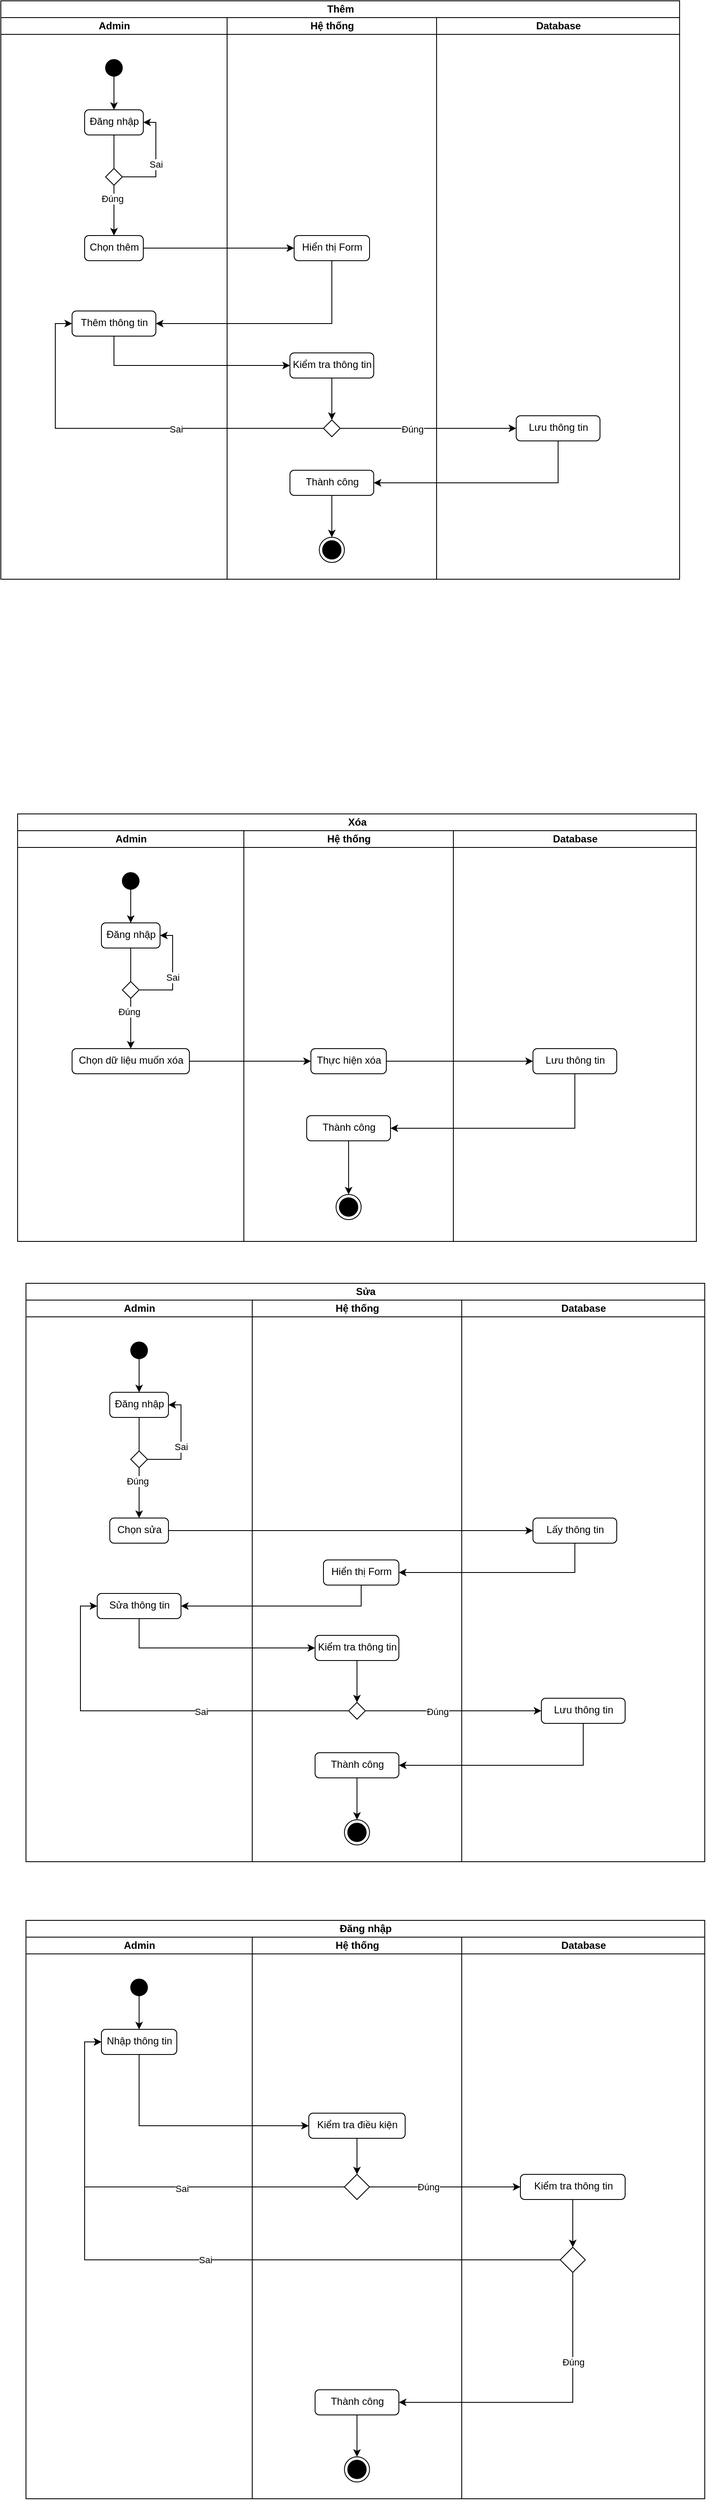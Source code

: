 <mxfile version="20.8.20" type="github">
  <diagram id="prtHgNgQTEPvFCAcTncT" name="Page-1">
    <mxGraphModel dx="878" dy="452" grid="1" gridSize="10" guides="1" tooltips="1" connect="1" arrows="1" fold="1" page="1" pageScale="1" pageWidth="827" pageHeight="1169" math="0" shadow="0">
      <root>
        <mxCell id="0" />
        <mxCell id="1" parent="0" />
        <mxCell id="ZkXMXkaEzzTaZKtMmjhz-1" value="Thêm" style="swimlane;childLayout=stackLayout;resizeParent=1;resizeParentMax=0;startSize=20;html=1;" parent="1" vertex="1">
          <mxGeometry x="140" y="330" width="810" height="690" as="geometry" />
        </mxCell>
        <mxCell id="ZkXMXkaEzzTaZKtMmjhz-2" value="Admin" style="swimlane;startSize=20;html=1;" parent="ZkXMXkaEzzTaZKtMmjhz-1" vertex="1">
          <mxGeometry y="20" width="270" height="670" as="geometry" />
        </mxCell>
        <mxCell id="ZkXMXkaEzzTaZKtMmjhz-11" style="edgeStyle=orthogonalEdgeStyle;rounded=0;orthogonalLoop=1;jettySize=auto;html=1;exitX=0.5;exitY=1;exitDx=0;exitDy=0;entryX=0.5;entryY=0;entryDx=0;entryDy=0;" parent="ZkXMXkaEzzTaZKtMmjhz-2" source="ZkXMXkaEzzTaZKtMmjhz-5" target="ZkXMXkaEzzTaZKtMmjhz-7" edge="1">
          <mxGeometry relative="1" as="geometry" />
        </mxCell>
        <mxCell id="ZkXMXkaEzzTaZKtMmjhz-5" value="" style="ellipse;fillColor=strokeColor;" parent="ZkXMXkaEzzTaZKtMmjhz-2" vertex="1">
          <mxGeometry x="125.0" y="50" width="20" height="20" as="geometry" />
        </mxCell>
        <mxCell id="ZkXMXkaEzzTaZKtMmjhz-10" value="" style="edgeStyle=orthogonalEdgeStyle;rounded=0;orthogonalLoop=1;jettySize=auto;html=1;" parent="ZkXMXkaEzzTaZKtMmjhz-2" source="ZkXMXkaEzzTaZKtMmjhz-7" target="ZkXMXkaEzzTaZKtMmjhz-9" edge="1">
          <mxGeometry relative="1" as="geometry" />
        </mxCell>
        <mxCell id="ZkXMXkaEzzTaZKtMmjhz-13" value="Đúng" style="edgeLabel;html=1;align=center;verticalAlign=middle;resizable=0;points=[];" parent="ZkXMXkaEzzTaZKtMmjhz-10" vertex="1" connectable="0">
          <mxGeometry x="0.267" y="-2" relative="1" as="geometry">
            <mxPoint as="offset" />
          </mxGeometry>
        </mxCell>
        <mxCell id="ZkXMXkaEzzTaZKtMmjhz-7" value="Đăng nhập" style="html=1;align=center;verticalAlign=top;rounded=1;absoluteArcSize=1;arcSize=10;dashed=0;" parent="ZkXMXkaEzzTaZKtMmjhz-2" vertex="1">
          <mxGeometry x="100.0" y="110" width="70" height="30" as="geometry" />
        </mxCell>
        <mxCell id="ZkXMXkaEzzTaZKtMmjhz-12" style="edgeStyle=orthogonalEdgeStyle;rounded=0;orthogonalLoop=1;jettySize=auto;html=1;exitX=1;exitY=0.5;exitDx=0;exitDy=0;entryX=1;entryY=0.5;entryDx=0;entryDy=0;" parent="ZkXMXkaEzzTaZKtMmjhz-2" source="ZkXMXkaEzzTaZKtMmjhz-8" target="ZkXMXkaEzzTaZKtMmjhz-7" edge="1">
          <mxGeometry relative="1" as="geometry">
            <mxPoint x="185.0" y="120" as="targetPoint" />
            <Array as="points">
              <mxPoint x="185" y="190" />
              <mxPoint x="185" y="125" />
            </Array>
          </mxGeometry>
        </mxCell>
        <mxCell id="ZkXMXkaEzzTaZKtMmjhz-14" value="Sai" style="edgeLabel;html=1;align=center;verticalAlign=middle;resizable=0;points=[];" parent="ZkXMXkaEzzTaZKtMmjhz-12" vertex="1" connectable="0">
          <mxGeometry x="-0.083" relative="1" as="geometry">
            <mxPoint as="offset" />
          </mxGeometry>
        </mxCell>
        <mxCell id="ZkXMXkaEzzTaZKtMmjhz-8" value="" style="rhombus;" parent="ZkXMXkaEzzTaZKtMmjhz-2" vertex="1">
          <mxGeometry x="125.0" y="180" width="20" height="20" as="geometry" />
        </mxCell>
        <mxCell id="ZkXMXkaEzzTaZKtMmjhz-9" value="Chọn thêm" style="html=1;align=center;verticalAlign=top;rounded=1;absoluteArcSize=1;arcSize=10;dashed=0;" parent="ZkXMXkaEzzTaZKtMmjhz-2" vertex="1">
          <mxGeometry x="100.0" y="260" width="70" height="30" as="geometry" />
        </mxCell>
        <mxCell id="ZkXMXkaEzzTaZKtMmjhz-17" value="Thêm thông tin" style="html=1;align=center;verticalAlign=top;rounded=1;absoluteArcSize=1;arcSize=10;dashed=0;" parent="ZkXMXkaEzzTaZKtMmjhz-2" vertex="1">
          <mxGeometry x="85" y="350" width="100" height="30" as="geometry" />
        </mxCell>
        <mxCell id="ZkXMXkaEzzTaZKtMmjhz-3" value="Hệ thống" style="swimlane;startSize=20;html=1;" parent="ZkXMXkaEzzTaZKtMmjhz-1" vertex="1">
          <mxGeometry x="270" y="20" width="250" height="670" as="geometry" />
        </mxCell>
        <mxCell id="ZkXMXkaEzzTaZKtMmjhz-15" value="Hiển thị Form" style="html=1;align=center;verticalAlign=top;rounded=1;absoluteArcSize=1;arcSize=10;dashed=0;" parent="ZkXMXkaEzzTaZKtMmjhz-3" vertex="1">
          <mxGeometry x="80" y="260" width="90" height="30" as="geometry" />
        </mxCell>
        <mxCell id="ZkXMXkaEzzTaZKtMmjhz-26" style="edgeStyle=orthogonalEdgeStyle;rounded=0;orthogonalLoop=1;jettySize=auto;html=1;exitX=0.5;exitY=1;exitDx=0;exitDy=0;entryX=0.5;entryY=0;entryDx=0;entryDy=0;" parent="ZkXMXkaEzzTaZKtMmjhz-3" source="ZkXMXkaEzzTaZKtMmjhz-19" target="ZkXMXkaEzzTaZKtMmjhz-20" edge="1">
          <mxGeometry relative="1" as="geometry" />
        </mxCell>
        <mxCell id="ZkXMXkaEzzTaZKtMmjhz-19" value="Kiểm tra thông tin" style="html=1;align=center;verticalAlign=top;rounded=1;absoluteArcSize=1;arcSize=10;dashed=0;" parent="ZkXMXkaEzzTaZKtMmjhz-3" vertex="1">
          <mxGeometry x="75" y="400" width="100" height="30" as="geometry" />
        </mxCell>
        <mxCell id="ZkXMXkaEzzTaZKtMmjhz-20" value="" style="rhombus;" parent="ZkXMXkaEzzTaZKtMmjhz-3" vertex="1">
          <mxGeometry x="115.0" y="480" width="20" height="20" as="geometry" />
        </mxCell>
        <mxCell id="ZkXMXkaEzzTaZKtMmjhz-29" style="edgeStyle=orthogonalEdgeStyle;rounded=0;orthogonalLoop=1;jettySize=auto;html=1;exitX=0.5;exitY=1;exitDx=0;exitDy=0;entryX=0.5;entryY=0;entryDx=0;entryDy=0;" parent="ZkXMXkaEzzTaZKtMmjhz-3" source="ZkXMXkaEzzTaZKtMmjhz-23" target="ZkXMXkaEzzTaZKtMmjhz-24" edge="1">
          <mxGeometry relative="1" as="geometry" />
        </mxCell>
        <mxCell id="ZkXMXkaEzzTaZKtMmjhz-23" value="Thành công" style="html=1;align=center;verticalAlign=top;rounded=1;absoluteArcSize=1;arcSize=10;dashed=0;" parent="ZkXMXkaEzzTaZKtMmjhz-3" vertex="1">
          <mxGeometry x="75" y="540" width="100" height="30" as="geometry" />
        </mxCell>
        <mxCell id="ZkXMXkaEzzTaZKtMmjhz-24" value="" style="ellipse;html=1;shape=endState;fillColor=strokeColor;" parent="ZkXMXkaEzzTaZKtMmjhz-3" vertex="1">
          <mxGeometry x="110" y="620" width="30" height="30" as="geometry" />
        </mxCell>
        <mxCell id="ZkXMXkaEzzTaZKtMmjhz-4" value="Database" style="swimlane;startSize=20;html=1;" parent="ZkXMXkaEzzTaZKtMmjhz-1" vertex="1">
          <mxGeometry x="520" y="20" width="290" height="670" as="geometry" />
        </mxCell>
        <mxCell id="ZkXMXkaEzzTaZKtMmjhz-21" value="Lưu thông tin" style="html=1;align=center;verticalAlign=top;rounded=1;absoluteArcSize=1;arcSize=10;dashed=0;" parent="ZkXMXkaEzzTaZKtMmjhz-4" vertex="1">
          <mxGeometry x="95" y="475" width="100" height="30" as="geometry" />
        </mxCell>
        <mxCell id="ZkXMXkaEzzTaZKtMmjhz-16" style="edgeStyle=orthogonalEdgeStyle;rounded=0;orthogonalLoop=1;jettySize=auto;html=1;exitX=1;exitY=0.5;exitDx=0;exitDy=0;entryX=0;entryY=0.5;entryDx=0;entryDy=0;" parent="ZkXMXkaEzzTaZKtMmjhz-1" source="ZkXMXkaEzzTaZKtMmjhz-9" target="ZkXMXkaEzzTaZKtMmjhz-15" edge="1">
          <mxGeometry relative="1" as="geometry" />
        </mxCell>
        <mxCell id="ZkXMXkaEzzTaZKtMmjhz-18" style="edgeStyle=orthogonalEdgeStyle;rounded=0;orthogonalLoop=1;jettySize=auto;html=1;exitX=0.5;exitY=1;exitDx=0;exitDy=0;entryX=1;entryY=0.5;entryDx=0;entryDy=0;" parent="ZkXMXkaEzzTaZKtMmjhz-1" source="ZkXMXkaEzzTaZKtMmjhz-15" target="ZkXMXkaEzzTaZKtMmjhz-17" edge="1">
          <mxGeometry relative="1" as="geometry" />
        </mxCell>
        <mxCell id="ZkXMXkaEzzTaZKtMmjhz-25" style="edgeStyle=orthogonalEdgeStyle;rounded=0;orthogonalLoop=1;jettySize=auto;html=1;exitX=0.5;exitY=1;exitDx=0;exitDy=0;entryX=0;entryY=0.5;entryDx=0;entryDy=0;" parent="ZkXMXkaEzzTaZKtMmjhz-1" source="ZkXMXkaEzzTaZKtMmjhz-17" target="ZkXMXkaEzzTaZKtMmjhz-19" edge="1">
          <mxGeometry relative="1" as="geometry" />
        </mxCell>
        <mxCell id="ZkXMXkaEzzTaZKtMmjhz-27" style="edgeStyle=orthogonalEdgeStyle;rounded=0;orthogonalLoop=1;jettySize=auto;html=1;exitX=1;exitY=0.5;exitDx=0;exitDy=0;entryX=0;entryY=0.5;entryDx=0;entryDy=0;" parent="ZkXMXkaEzzTaZKtMmjhz-1" source="ZkXMXkaEzzTaZKtMmjhz-20" target="ZkXMXkaEzzTaZKtMmjhz-21" edge="1">
          <mxGeometry relative="1" as="geometry" />
        </mxCell>
        <mxCell id="ZkXMXkaEzzTaZKtMmjhz-31" value="Đúng" style="edgeLabel;html=1;align=center;verticalAlign=middle;resizable=0;points=[];" parent="ZkXMXkaEzzTaZKtMmjhz-27" vertex="1" connectable="0">
          <mxGeometry x="-0.181" y="-1" relative="1" as="geometry">
            <mxPoint as="offset" />
          </mxGeometry>
        </mxCell>
        <mxCell id="ZkXMXkaEzzTaZKtMmjhz-28" style="edgeStyle=orthogonalEdgeStyle;rounded=0;orthogonalLoop=1;jettySize=auto;html=1;exitX=0.5;exitY=1;exitDx=0;exitDy=0;entryX=1;entryY=0.5;entryDx=0;entryDy=0;" parent="ZkXMXkaEzzTaZKtMmjhz-1" source="ZkXMXkaEzzTaZKtMmjhz-21" target="ZkXMXkaEzzTaZKtMmjhz-23" edge="1">
          <mxGeometry relative="1" as="geometry" />
        </mxCell>
        <mxCell id="ZkXMXkaEzzTaZKtMmjhz-30" style="edgeStyle=orthogonalEdgeStyle;rounded=0;orthogonalLoop=1;jettySize=auto;html=1;exitX=0;exitY=0.5;exitDx=0;exitDy=0;entryX=0;entryY=0.5;entryDx=0;entryDy=0;" parent="ZkXMXkaEzzTaZKtMmjhz-1" source="ZkXMXkaEzzTaZKtMmjhz-20" target="ZkXMXkaEzzTaZKtMmjhz-17" edge="1">
          <mxGeometry relative="1" as="geometry" />
        </mxCell>
        <mxCell id="ZkXMXkaEzzTaZKtMmjhz-32" value="Sai" style="edgeLabel;html=1;align=center;verticalAlign=middle;resizable=0;points=[];" parent="ZkXMXkaEzzTaZKtMmjhz-30" vertex="1" connectable="0">
          <mxGeometry x="-0.243" y="1" relative="1" as="geometry">
            <mxPoint as="offset" />
          </mxGeometry>
        </mxCell>
        <mxCell id="ZkXMXkaEzzTaZKtMmjhz-33" value="Xóa" style="swimlane;childLayout=stackLayout;resizeParent=1;resizeParentMax=0;startSize=20;html=1;" parent="1" vertex="1">
          <mxGeometry x="160" y="1300" width="810" height="510" as="geometry" />
        </mxCell>
        <mxCell id="ZkXMXkaEzzTaZKtMmjhz-34" value="Admin" style="swimlane;startSize=20;html=1;" parent="ZkXMXkaEzzTaZKtMmjhz-33" vertex="1">
          <mxGeometry y="20" width="270" height="490" as="geometry" />
        </mxCell>
        <mxCell id="ZkXMXkaEzzTaZKtMmjhz-35" style="edgeStyle=orthogonalEdgeStyle;rounded=0;orthogonalLoop=1;jettySize=auto;html=1;exitX=0.5;exitY=1;exitDx=0;exitDy=0;entryX=0.5;entryY=0;entryDx=0;entryDy=0;" parent="ZkXMXkaEzzTaZKtMmjhz-34" source="ZkXMXkaEzzTaZKtMmjhz-36" target="ZkXMXkaEzzTaZKtMmjhz-39" edge="1">
          <mxGeometry relative="1" as="geometry" />
        </mxCell>
        <mxCell id="ZkXMXkaEzzTaZKtMmjhz-36" value="" style="ellipse;fillColor=strokeColor;" parent="ZkXMXkaEzzTaZKtMmjhz-34" vertex="1">
          <mxGeometry x="125.0" y="50" width="20" height="20" as="geometry" />
        </mxCell>
        <mxCell id="ZkXMXkaEzzTaZKtMmjhz-37" value="" style="edgeStyle=orthogonalEdgeStyle;rounded=0;orthogonalLoop=1;jettySize=auto;html=1;" parent="ZkXMXkaEzzTaZKtMmjhz-34" source="ZkXMXkaEzzTaZKtMmjhz-39" target="ZkXMXkaEzzTaZKtMmjhz-43" edge="1">
          <mxGeometry relative="1" as="geometry" />
        </mxCell>
        <mxCell id="ZkXMXkaEzzTaZKtMmjhz-38" value="Đúng" style="edgeLabel;html=1;align=center;verticalAlign=middle;resizable=0;points=[];" parent="ZkXMXkaEzzTaZKtMmjhz-37" vertex="1" connectable="0">
          <mxGeometry x="0.267" y="-2" relative="1" as="geometry">
            <mxPoint as="offset" />
          </mxGeometry>
        </mxCell>
        <mxCell id="ZkXMXkaEzzTaZKtMmjhz-39" value="Đăng nhập" style="html=1;align=center;verticalAlign=top;rounded=1;absoluteArcSize=1;arcSize=10;dashed=0;" parent="ZkXMXkaEzzTaZKtMmjhz-34" vertex="1">
          <mxGeometry x="100.0" y="110" width="70" height="30" as="geometry" />
        </mxCell>
        <mxCell id="ZkXMXkaEzzTaZKtMmjhz-40" style="edgeStyle=orthogonalEdgeStyle;rounded=0;orthogonalLoop=1;jettySize=auto;html=1;exitX=1;exitY=0.5;exitDx=0;exitDy=0;entryX=1;entryY=0.5;entryDx=0;entryDy=0;" parent="ZkXMXkaEzzTaZKtMmjhz-34" source="ZkXMXkaEzzTaZKtMmjhz-42" target="ZkXMXkaEzzTaZKtMmjhz-39" edge="1">
          <mxGeometry relative="1" as="geometry">
            <mxPoint x="185.0" y="120" as="targetPoint" />
            <Array as="points">
              <mxPoint x="185" y="190" />
              <mxPoint x="185" y="125" />
            </Array>
          </mxGeometry>
        </mxCell>
        <mxCell id="ZkXMXkaEzzTaZKtMmjhz-41" value="Sai" style="edgeLabel;html=1;align=center;verticalAlign=middle;resizable=0;points=[];" parent="ZkXMXkaEzzTaZKtMmjhz-40" vertex="1" connectable="0">
          <mxGeometry x="-0.083" relative="1" as="geometry">
            <mxPoint as="offset" />
          </mxGeometry>
        </mxCell>
        <mxCell id="ZkXMXkaEzzTaZKtMmjhz-42" value="" style="rhombus;" parent="ZkXMXkaEzzTaZKtMmjhz-34" vertex="1">
          <mxGeometry x="125.0" y="180" width="20" height="20" as="geometry" />
        </mxCell>
        <mxCell id="ZkXMXkaEzzTaZKtMmjhz-43" value="Chọn dữ liệu muốn xóa" style="html=1;align=center;verticalAlign=top;rounded=1;absoluteArcSize=1;arcSize=10;dashed=0;" parent="ZkXMXkaEzzTaZKtMmjhz-34" vertex="1">
          <mxGeometry x="65" y="260" width="140" height="30" as="geometry" />
        </mxCell>
        <mxCell id="ZkXMXkaEzzTaZKtMmjhz-45" value="Hệ thống" style="swimlane;startSize=20;html=1;" parent="ZkXMXkaEzzTaZKtMmjhz-33" vertex="1">
          <mxGeometry x="270" y="20" width="250" height="490" as="geometry" />
        </mxCell>
        <mxCell id="ZkXMXkaEzzTaZKtMmjhz-46" value="Thực hiện xóa" style="html=1;align=center;verticalAlign=top;rounded=1;absoluteArcSize=1;arcSize=10;dashed=0;" parent="ZkXMXkaEzzTaZKtMmjhz-45" vertex="1">
          <mxGeometry x="80" y="260" width="90" height="30" as="geometry" />
        </mxCell>
        <mxCell id="ZkXMXkaEzzTaZKtMmjhz-50" style="edgeStyle=orthogonalEdgeStyle;rounded=0;orthogonalLoop=1;jettySize=auto;html=1;exitX=0.5;exitY=1;exitDx=0;exitDy=0;entryX=0.5;entryY=0;entryDx=0;entryDy=0;" parent="ZkXMXkaEzzTaZKtMmjhz-45" source="ZkXMXkaEzzTaZKtMmjhz-51" target="ZkXMXkaEzzTaZKtMmjhz-52" edge="1">
          <mxGeometry relative="1" as="geometry" />
        </mxCell>
        <mxCell id="ZkXMXkaEzzTaZKtMmjhz-51" value="Thành công" style="html=1;align=center;verticalAlign=top;rounded=1;absoluteArcSize=1;arcSize=10;dashed=0;" parent="ZkXMXkaEzzTaZKtMmjhz-45" vertex="1">
          <mxGeometry x="75" y="340" width="100" height="30" as="geometry" />
        </mxCell>
        <mxCell id="ZkXMXkaEzzTaZKtMmjhz-52" value="" style="ellipse;html=1;shape=endState;fillColor=strokeColor;" parent="ZkXMXkaEzzTaZKtMmjhz-45" vertex="1">
          <mxGeometry x="110" y="434" width="30" height="30" as="geometry" />
        </mxCell>
        <mxCell id="ZkXMXkaEzzTaZKtMmjhz-55" style="edgeStyle=orthogonalEdgeStyle;rounded=0;orthogonalLoop=1;jettySize=auto;html=1;exitX=1;exitY=0.5;exitDx=0;exitDy=0;entryX=0;entryY=0.5;entryDx=0;entryDy=0;" parent="ZkXMXkaEzzTaZKtMmjhz-33" source="ZkXMXkaEzzTaZKtMmjhz-43" target="ZkXMXkaEzzTaZKtMmjhz-46" edge="1">
          <mxGeometry relative="1" as="geometry" />
        </mxCell>
        <mxCell id="ZkXMXkaEzzTaZKtMmjhz-60" style="edgeStyle=orthogonalEdgeStyle;rounded=0;orthogonalLoop=1;jettySize=auto;html=1;exitX=0.5;exitY=1;exitDx=0;exitDy=0;entryX=1;entryY=0.5;entryDx=0;entryDy=0;" parent="ZkXMXkaEzzTaZKtMmjhz-33" source="ZkXMXkaEzzTaZKtMmjhz-54" target="ZkXMXkaEzzTaZKtMmjhz-51" edge="1">
          <mxGeometry relative="1" as="geometry" />
        </mxCell>
        <mxCell id="ZkXMXkaEzzTaZKtMmjhz-63" style="edgeStyle=orthogonalEdgeStyle;rounded=0;orthogonalLoop=1;jettySize=auto;html=1;exitX=1;exitY=0.5;exitDx=0;exitDy=0;entryX=0;entryY=0.5;entryDx=0;entryDy=0;" parent="ZkXMXkaEzzTaZKtMmjhz-33" source="ZkXMXkaEzzTaZKtMmjhz-46" target="ZkXMXkaEzzTaZKtMmjhz-54" edge="1">
          <mxGeometry relative="1" as="geometry" />
        </mxCell>
        <mxCell id="ZkXMXkaEzzTaZKtMmjhz-53" value="Database" style="swimlane;startSize=20;html=1;" parent="ZkXMXkaEzzTaZKtMmjhz-33" vertex="1">
          <mxGeometry x="520" y="20" width="290" height="490" as="geometry" />
        </mxCell>
        <mxCell id="ZkXMXkaEzzTaZKtMmjhz-54" value="Lưu thông tin" style="html=1;align=center;verticalAlign=top;rounded=1;absoluteArcSize=1;arcSize=10;dashed=0;" parent="ZkXMXkaEzzTaZKtMmjhz-53" vertex="1">
          <mxGeometry x="95" y="260" width="100" height="30" as="geometry" />
        </mxCell>
        <mxCell id="VqG_Jp1lqWz0p0ItpPOK-1" value="Sửa" style="swimlane;childLayout=stackLayout;resizeParent=1;resizeParentMax=0;startSize=20;html=1;" vertex="1" parent="1">
          <mxGeometry x="170" y="1860" width="810" height="690" as="geometry" />
        </mxCell>
        <mxCell id="VqG_Jp1lqWz0p0ItpPOK-2" value="Admin" style="swimlane;startSize=20;html=1;" vertex="1" parent="VqG_Jp1lqWz0p0ItpPOK-1">
          <mxGeometry y="20" width="270" height="670" as="geometry" />
        </mxCell>
        <mxCell id="VqG_Jp1lqWz0p0ItpPOK-3" style="edgeStyle=orthogonalEdgeStyle;rounded=0;orthogonalLoop=1;jettySize=auto;html=1;exitX=0.5;exitY=1;exitDx=0;exitDy=0;entryX=0.5;entryY=0;entryDx=0;entryDy=0;" edge="1" parent="VqG_Jp1lqWz0p0ItpPOK-2" source="VqG_Jp1lqWz0p0ItpPOK-4" target="VqG_Jp1lqWz0p0ItpPOK-7">
          <mxGeometry relative="1" as="geometry" />
        </mxCell>
        <mxCell id="VqG_Jp1lqWz0p0ItpPOK-4" value="" style="ellipse;fillColor=strokeColor;" vertex="1" parent="VqG_Jp1lqWz0p0ItpPOK-2">
          <mxGeometry x="125.0" y="50" width="20" height="20" as="geometry" />
        </mxCell>
        <mxCell id="VqG_Jp1lqWz0p0ItpPOK-5" value="" style="edgeStyle=orthogonalEdgeStyle;rounded=0;orthogonalLoop=1;jettySize=auto;html=1;" edge="1" parent="VqG_Jp1lqWz0p0ItpPOK-2" source="VqG_Jp1lqWz0p0ItpPOK-7" target="VqG_Jp1lqWz0p0ItpPOK-11">
          <mxGeometry relative="1" as="geometry" />
        </mxCell>
        <mxCell id="VqG_Jp1lqWz0p0ItpPOK-6" value="Đúng" style="edgeLabel;html=1;align=center;verticalAlign=middle;resizable=0;points=[];" vertex="1" connectable="0" parent="VqG_Jp1lqWz0p0ItpPOK-5">
          <mxGeometry x="0.267" y="-2" relative="1" as="geometry">
            <mxPoint as="offset" />
          </mxGeometry>
        </mxCell>
        <mxCell id="VqG_Jp1lqWz0p0ItpPOK-7" value="Đăng nhập" style="html=1;align=center;verticalAlign=top;rounded=1;absoluteArcSize=1;arcSize=10;dashed=0;" vertex="1" parent="VqG_Jp1lqWz0p0ItpPOK-2">
          <mxGeometry x="100.0" y="110" width="70" height="30" as="geometry" />
        </mxCell>
        <mxCell id="VqG_Jp1lqWz0p0ItpPOK-8" style="edgeStyle=orthogonalEdgeStyle;rounded=0;orthogonalLoop=1;jettySize=auto;html=1;exitX=1;exitY=0.5;exitDx=0;exitDy=0;entryX=1;entryY=0.5;entryDx=0;entryDy=0;" edge="1" parent="VqG_Jp1lqWz0p0ItpPOK-2" source="VqG_Jp1lqWz0p0ItpPOK-10" target="VqG_Jp1lqWz0p0ItpPOK-7">
          <mxGeometry relative="1" as="geometry">
            <mxPoint x="185.0" y="120" as="targetPoint" />
            <Array as="points">
              <mxPoint x="185" y="190" />
              <mxPoint x="185" y="125" />
            </Array>
          </mxGeometry>
        </mxCell>
        <mxCell id="VqG_Jp1lqWz0p0ItpPOK-9" value="Sai" style="edgeLabel;html=1;align=center;verticalAlign=middle;resizable=0;points=[];" vertex="1" connectable="0" parent="VqG_Jp1lqWz0p0ItpPOK-8">
          <mxGeometry x="-0.083" relative="1" as="geometry">
            <mxPoint as="offset" />
          </mxGeometry>
        </mxCell>
        <mxCell id="VqG_Jp1lqWz0p0ItpPOK-10" value="" style="rhombus;" vertex="1" parent="VqG_Jp1lqWz0p0ItpPOK-2">
          <mxGeometry x="125.0" y="180" width="20" height="20" as="geometry" />
        </mxCell>
        <mxCell id="VqG_Jp1lqWz0p0ItpPOK-11" value="Chọn sửa" style="html=1;align=center;verticalAlign=top;rounded=1;absoluteArcSize=1;arcSize=10;dashed=0;" vertex="1" parent="VqG_Jp1lqWz0p0ItpPOK-2">
          <mxGeometry x="100.0" y="260" width="70" height="30" as="geometry" />
        </mxCell>
        <mxCell id="VqG_Jp1lqWz0p0ItpPOK-12" value="Sửa thông tin" style="html=1;align=center;verticalAlign=top;rounded=1;absoluteArcSize=1;arcSize=10;dashed=0;" vertex="1" parent="VqG_Jp1lqWz0p0ItpPOK-2">
          <mxGeometry x="85" y="350" width="100" height="30" as="geometry" />
        </mxCell>
        <mxCell id="VqG_Jp1lqWz0p0ItpPOK-13" value="Hệ thống" style="swimlane;startSize=20;html=1;" vertex="1" parent="VqG_Jp1lqWz0p0ItpPOK-1">
          <mxGeometry x="270" y="20" width="250" height="670" as="geometry" />
        </mxCell>
        <mxCell id="VqG_Jp1lqWz0p0ItpPOK-14" value="Hiển thị Form" style="html=1;align=center;verticalAlign=top;rounded=1;absoluteArcSize=1;arcSize=10;dashed=0;" vertex="1" parent="VqG_Jp1lqWz0p0ItpPOK-13">
          <mxGeometry x="85" y="310" width="90" height="30" as="geometry" />
        </mxCell>
        <mxCell id="VqG_Jp1lqWz0p0ItpPOK-15" style="edgeStyle=orthogonalEdgeStyle;rounded=0;orthogonalLoop=1;jettySize=auto;html=1;exitX=0.5;exitY=1;exitDx=0;exitDy=0;entryX=0.5;entryY=0;entryDx=0;entryDy=0;" edge="1" parent="VqG_Jp1lqWz0p0ItpPOK-13" source="VqG_Jp1lqWz0p0ItpPOK-16" target="VqG_Jp1lqWz0p0ItpPOK-17">
          <mxGeometry relative="1" as="geometry" />
        </mxCell>
        <mxCell id="VqG_Jp1lqWz0p0ItpPOK-16" value="Kiểm tra thông tin" style="html=1;align=center;verticalAlign=top;rounded=1;absoluteArcSize=1;arcSize=10;dashed=0;" vertex="1" parent="VqG_Jp1lqWz0p0ItpPOK-13">
          <mxGeometry x="75" y="400" width="100" height="30" as="geometry" />
        </mxCell>
        <mxCell id="VqG_Jp1lqWz0p0ItpPOK-17" value="" style="rhombus;" vertex="1" parent="VqG_Jp1lqWz0p0ItpPOK-13">
          <mxGeometry x="115.0" y="480" width="20" height="20" as="geometry" />
        </mxCell>
        <mxCell id="VqG_Jp1lqWz0p0ItpPOK-18" style="edgeStyle=orthogonalEdgeStyle;rounded=0;orthogonalLoop=1;jettySize=auto;html=1;exitX=0.5;exitY=1;exitDx=0;exitDy=0;entryX=0.5;entryY=0;entryDx=0;entryDy=0;" edge="1" parent="VqG_Jp1lqWz0p0ItpPOK-13" source="VqG_Jp1lqWz0p0ItpPOK-19" target="VqG_Jp1lqWz0p0ItpPOK-20">
          <mxGeometry relative="1" as="geometry" />
        </mxCell>
        <mxCell id="VqG_Jp1lqWz0p0ItpPOK-19" value="Thành công" style="html=1;align=center;verticalAlign=top;rounded=1;absoluteArcSize=1;arcSize=10;dashed=0;" vertex="1" parent="VqG_Jp1lqWz0p0ItpPOK-13">
          <mxGeometry x="75" y="540" width="100" height="30" as="geometry" />
        </mxCell>
        <mxCell id="VqG_Jp1lqWz0p0ItpPOK-20" value="" style="ellipse;html=1;shape=endState;fillColor=strokeColor;" vertex="1" parent="VqG_Jp1lqWz0p0ItpPOK-13">
          <mxGeometry x="110" y="620" width="30" height="30" as="geometry" />
        </mxCell>
        <mxCell id="VqG_Jp1lqWz0p0ItpPOK-21" value="Database" style="swimlane;startSize=20;html=1;" vertex="1" parent="VqG_Jp1lqWz0p0ItpPOK-1">
          <mxGeometry x="520" y="20" width="290" height="670" as="geometry" />
        </mxCell>
        <mxCell id="VqG_Jp1lqWz0p0ItpPOK-22" value="Lưu thông tin" style="html=1;align=center;verticalAlign=top;rounded=1;absoluteArcSize=1;arcSize=10;dashed=0;" vertex="1" parent="VqG_Jp1lqWz0p0ItpPOK-21">
          <mxGeometry x="95" y="475" width="100" height="30" as="geometry" />
        </mxCell>
        <mxCell id="VqG_Jp1lqWz0p0ItpPOK-31" value="Lấy thông tin" style="html=1;align=center;verticalAlign=top;rounded=1;absoluteArcSize=1;arcSize=10;dashed=0;" vertex="1" parent="VqG_Jp1lqWz0p0ItpPOK-21">
          <mxGeometry x="85" y="260" width="100" height="30" as="geometry" />
        </mxCell>
        <mxCell id="VqG_Jp1lqWz0p0ItpPOK-24" style="edgeStyle=orthogonalEdgeStyle;rounded=0;orthogonalLoop=1;jettySize=auto;html=1;exitX=0.5;exitY=1;exitDx=0;exitDy=0;entryX=1;entryY=0.5;entryDx=0;entryDy=0;" edge="1" parent="VqG_Jp1lqWz0p0ItpPOK-1" source="VqG_Jp1lqWz0p0ItpPOK-14" target="VqG_Jp1lqWz0p0ItpPOK-12">
          <mxGeometry relative="1" as="geometry" />
        </mxCell>
        <mxCell id="VqG_Jp1lqWz0p0ItpPOK-25" style="edgeStyle=orthogonalEdgeStyle;rounded=0;orthogonalLoop=1;jettySize=auto;html=1;exitX=0.5;exitY=1;exitDx=0;exitDy=0;entryX=0;entryY=0.5;entryDx=0;entryDy=0;" edge="1" parent="VqG_Jp1lqWz0p0ItpPOK-1" source="VqG_Jp1lqWz0p0ItpPOK-12" target="VqG_Jp1lqWz0p0ItpPOK-16">
          <mxGeometry relative="1" as="geometry" />
        </mxCell>
        <mxCell id="VqG_Jp1lqWz0p0ItpPOK-26" style="edgeStyle=orthogonalEdgeStyle;rounded=0;orthogonalLoop=1;jettySize=auto;html=1;exitX=1;exitY=0.5;exitDx=0;exitDy=0;entryX=0;entryY=0.5;entryDx=0;entryDy=0;" edge="1" parent="VqG_Jp1lqWz0p0ItpPOK-1" source="VqG_Jp1lqWz0p0ItpPOK-17" target="VqG_Jp1lqWz0p0ItpPOK-22">
          <mxGeometry relative="1" as="geometry" />
        </mxCell>
        <mxCell id="VqG_Jp1lqWz0p0ItpPOK-27" value="Đúng" style="edgeLabel;html=1;align=center;verticalAlign=middle;resizable=0;points=[];" vertex="1" connectable="0" parent="VqG_Jp1lqWz0p0ItpPOK-26">
          <mxGeometry x="-0.181" y="-1" relative="1" as="geometry">
            <mxPoint as="offset" />
          </mxGeometry>
        </mxCell>
        <mxCell id="VqG_Jp1lqWz0p0ItpPOK-28" style="edgeStyle=orthogonalEdgeStyle;rounded=0;orthogonalLoop=1;jettySize=auto;html=1;exitX=0.5;exitY=1;exitDx=0;exitDy=0;entryX=1;entryY=0.5;entryDx=0;entryDy=0;" edge="1" parent="VqG_Jp1lqWz0p0ItpPOK-1" source="VqG_Jp1lqWz0p0ItpPOK-22" target="VqG_Jp1lqWz0p0ItpPOK-19">
          <mxGeometry relative="1" as="geometry" />
        </mxCell>
        <mxCell id="VqG_Jp1lqWz0p0ItpPOK-29" style="edgeStyle=orthogonalEdgeStyle;rounded=0;orthogonalLoop=1;jettySize=auto;html=1;exitX=0;exitY=0.5;exitDx=0;exitDy=0;entryX=0;entryY=0.5;entryDx=0;entryDy=0;" edge="1" parent="VqG_Jp1lqWz0p0ItpPOK-1" source="VqG_Jp1lqWz0p0ItpPOK-17" target="VqG_Jp1lqWz0p0ItpPOK-12">
          <mxGeometry relative="1" as="geometry" />
        </mxCell>
        <mxCell id="VqG_Jp1lqWz0p0ItpPOK-30" value="Sai" style="edgeLabel;html=1;align=center;verticalAlign=middle;resizable=0;points=[];" vertex="1" connectable="0" parent="VqG_Jp1lqWz0p0ItpPOK-29">
          <mxGeometry x="-0.243" y="1" relative="1" as="geometry">
            <mxPoint as="offset" />
          </mxGeometry>
        </mxCell>
        <mxCell id="VqG_Jp1lqWz0p0ItpPOK-32" style="edgeStyle=orthogonalEdgeStyle;rounded=0;orthogonalLoop=1;jettySize=auto;html=1;exitX=1;exitY=0.5;exitDx=0;exitDy=0;entryX=0;entryY=0.5;entryDx=0;entryDy=0;" edge="1" parent="VqG_Jp1lqWz0p0ItpPOK-1" source="VqG_Jp1lqWz0p0ItpPOK-11" target="VqG_Jp1lqWz0p0ItpPOK-31">
          <mxGeometry relative="1" as="geometry" />
        </mxCell>
        <mxCell id="VqG_Jp1lqWz0p0ItpPOK-33" style="edgeStyle=orthogonalEdgeStyle;rounded=0;orthogonalLoop=1;jettySize=auto;html=1;exitX=0.5;exitY=1;exitDx=0;exitDy=0;entryX=1;entryY=0.5;entryDx=0;entryDy=0;" edge="1" parent="VqG_Jp1lqWz0p0ItpPOK-1" source="VqG_Jp1lqWz0p0ItpPOK-31" target="VqG_Jp1lqWz0p0ItpPOK-14">
          <mxGeometry relative="1" as="geometry" />
        </mxCell>
        <mxCell id="VqG_Jp1lqWz0p0ItpPOK-66" value="Đăng nhập" style="swimlane;childLayout=stackLayout;resizeParent=1;resizeParentMax=0;startSize=20;html=1;" vertex="1" parent="1">
          <mxGeometry x="170" y="2620" width="810" height="690" as="geometry" />
        </mxCell>
        <mxCell id="VqG_Jp1lqWz0p0ItpPOK-67" value="Admin" style="swimlane;startSize=20;html=1;" vertex="1" parent="VqG_Jp1lqWz0p0ItpPOK-66">
          <mxGeometry y="20" width="270" height="670" as="geometry" />
        </mxCell>
        <mxCell id="VqG_Jp1lqWz0p0ItpPOK-68" style="edgeStyle=orthogonalEdgeStyle;rounded=0;orthogonalLoop=1;jettySize=auto;html=1;exitX=0.5;exitY=1;exitDx=0;exitDy=0;entryX=0.5;entryY=0;entryDx=0;entryDy=0;" edge="1" parent="VqG_Jp1lqWz0p0ItpPOK-67" source="VqG_Jp1lqWz0p0ItpPOK-69" target="VqG_Jp1lqWz0p0ItpPOK-72">
          <mxGeometry relative="1" as="geometry" />
        </mxCell>
        <mxCell id="VqG_Jp1lqWz0p0ItpPOK-69" value="" style="ellipse;fillColor=strokeColor;" vertex="1" parent="VqG_Jp1lqWz0p0ItpPOK-67">
          <mxGeometry x="125.0" y="50" width="20" height="20" as="geometry" />
        </mxCell>
        <mxCell id="VqG_Jp1lqWz0p0ItpPOK-72" value="Nhập thông tin" style="html=1;align=center;verticalAlign=top;rounded=1;absoluteArcSize=1;arcSize=10;dashed=0;" vertex="1" parent="VqG_Jp1lqWz0p0ItpPOK-67">
          <mxGeometry x="90" y="110" width="90" height="30" as="geometry" />
        </mxCell>
        <mxCell id="VqG_Jp1lqWz0p0ItpPOK-78" value="Hệ thống" style="swimlane;startSize=20;html=1;" vertex="1" parent="VqG_Jp1lqWz0p0ItpPOK-66">
          <mxGeometry x="270" y="20" width="250" height="670" as="geometry" />
        </mxCell>
        <mxCell id="VqG_Jp1lqWz0p0ItpPOK-103" style="edgeStyle=orthogonalEdgeStyle;rounded=0;orthogonalLoop=1;jettySize=auto;html=1;exitX=0.5;exitY=1;exitDx=0;exitDy=0;entryX=0.5;entryY=0;entryDx=0;entryDy=0;" edge="1" parent="VqG_Jp1lqWz0p0ItpPOK-78" source="VqG_Jp1lqWz0p0ItpPOK-79" target="VqG_Jp1lqWz0p0ItpPOK-101">
          <mxGeometry relative="1" as="geometry" />
        </mxCell>
        <mxCell id="VqG_Jp1lqWz0p0ItpPOK-79" value="Kiểm tra điều kiện" style="html=1;align=center;verticalAlign=top;rounded=1;absoluteArcSize=1;arcSize=10;dashed=0;" vertex="1" parent="VqG_Jp1lqWz0p0ItpPOK-78">
          <mxGeometry x="67.5" y="210" width="115" height="30" as="geometry" />
        </mxCell>
        <mxCell id="VqG_Jp1lqWz0p0ItpPOK-83" style="edgeStyle=orthogonalEdgeStyle;rounded=0;orthogonalLoop=1;jettySize=auto;html=1;exitX=0.5;exitY=1;exitDx=0;exitDy=0;entryX=0.5;entryY=0;entryDx=0;entryDy=0;" edge="1" parent="VqG_Jp1lqWz0p0ItpPOK-78" source="VqG_Jp1lqWz0p0ItpPOK-84" target="VqG_Jp1lqWz0p0ItpPOK-85">
          <mxGeometry relative="1" as="geometry" />
        </mxCell>
        <mxCell id="VqG_Jp1lqWz0p0ItpPOK-84" value="Thành công" style="html=1;align=center;verticalAlign=top;rounded=1;absoluteArcSize=1;arcSize=10;dashed=0;" vertex="1" parent="VqG_Jp1lqWz0p0ItpPOK-78">
          <mxGeometry x="75" y="540" width="100" height="30" as="geometry" />
        </mxCell>
        <mxCell id="VqG_Jp1lqWz0p0ItpPOK-85" value="" style="ellipse;html=1;shape=endState;fillColor=strokeColor;" vertex="1" parent="VqG_Jp1lqWz0p0ItpPOK-78">
          <mxGeometry x="110" y="620" width="30" height="30" as="geometry" />
        </mxCell>
        <mxCell id="VqG_Jp1lqWz0p0ItpPOK-101" value="" style="rhombus;" vertex="1" parent="VqG_Jp1lqWz0p0ItpPOK-78">
          <mxGeometry x="110" y="283" width="30" height="30" as="geometry" />
        </mxCell>
        <mxCell id="VqG_Jp1lqWz0p0ItpPOK-86" value="Database" style="swimlane;startSize=20;html=1;" vertex="1" parent="VqG_Jp1lqWz0p0ItpPOK-66">
          <mxGeometry x="520" y="20" width="290" height="670" as="geometry" />
        </mxCell>
        <mxCell id="VqG_Jp1lqWz0p0ItpPOK-120" style="edgeStyle=orthogonalEdgeStyle;rounded=0;orthogonalLoop=1;jettySize=auto;html=1;exitX=0.5;exitY=1;exitDx=0;exitDy=0;entryX=0.5;entryY=0;entryDx=0;entryDy=0;" edge="1" parent="VqG_Jp1lqWz0p0ItpPOK-86" source="VqG_Jp1lqWz0p0ItpPOK-88" target="VqG_Jp1lqWz0p0ItpPOK-118">
          <mxGeometry relative="1" as="geometry" />
        </mxCell>
        <mxCell id="VqG_Jp1lqWz0p0ItpPOK-88" value="Kiểm tra thông tin" style="html=1;align=center;verticalAlign=top;rounded=1;absoluteArcSize=1;arcSize=10;dashed=0;" vertex="1" parent="VqG_Jp1lqWz0p0ItpPOK-86">
          <mxGeometry x="70" y="283" width="125" height="30" as="geometry" />
        </mxCell>
        <mxCell id="VqG_Jp1lqWz0p0ItpPOK-118" value="" style="rhombus;" vertex="1" parent="VqG_Jp1lqWz0p0ItpPOK-86">
          <mxGeometry x="117.5" y="370" width="30" height="30" as="geometry" />
        </mxCell>
        <mxCell id="VqG_Jp1lqWz0p0ItpPOK-99" style="edgeStyle=orthogonalEdgeStyle;rounded=0;orthogonalLoop=1;jettySize=auto;html=1;exitX=0.5;exitY=1;exitDx=0;exitDy=0;entryX=0;entryY=0.5;entryDx=0;entryDy=0;" edge="1" parent="VqG_Jp1lqWz0p0ItpPOK-66" source="VqG_Jp1lqWz0p0ItpPOK-72" target="VqG_Jp1lqWz0p0ItpPOK-79">
          <mxGeometry relative="1" as="geometry" />
        </mxCell>
        <mxCell id="VqG_Jp1lqWz0p0ItpPOK-104" style="edgeStyle=orthogonalEdgeStyle;rounded=0;orthogonalLoop=1;jettySize=auto;html=1;exitX=1;exitY=0.5;exitDx=0;exitDy=0;entryX=0;entryY=0.5;entryDx=0;entryDy=0;" edge="1" parent="VqG_Jp1lqWz0p0ItpPOK-66" source="VqG_Jp1lqWz0p0ItpPOK-101" target="VqG_Jp1lqWz0p0ItpPOK-88">
          <mxGeometry relative="1" as="geometry" />
        </mxCell>
        <mxCell id="VqG_Jp1lqWz0p0ItpPOK-106" value="Đúng" style="edgeLabel;html=1;align=center;verticalAlign=middle;resizable=0;points=[];" vertex="1" connectable="0" parent="VqG_Jp1lqWz0p0ItpPOK-104">
          <mxGeometry x="-0.222" relative="1" as="geometry">
            <mxPoint as="offset" />
          </mxGeometry>
        </mxCell>
        <mxCell id="VqG_Jp1lqWz0p0ItpPOK-105" style="edgeStyle=orthogonalEdgeStyle;rounded=0;orthogonalLoop=1;jettySize=auto;html=1;exitX=0;exitY=0.5;exitDx=0;exitDy=0;entryX=0;entryY=0.5;entryDx=0;entryDy=0;" edge="1" parent="VqG_Jp1lqWz0p0ItpPOK-66" source="VqG_Jp1lqWz0p0ItpPOK-101" target="VqG_Jp1lqWz0p0ItpPOK-72">
          <mxGeometry relative="1" as="geometry" />
        </mxCell>
        <mxCell id="VqG_Jp1lqWz0p0ItpPOK-107" value="Sai" style="edgeLabel;html=1;align=center;verticalAlign=middle;resizable=0;points=[];" vertex="1" connectable="0" parent="VqG_Jp1lqWz0p0ItpPOK-105">
          <mxGeometry x="-0.229" y="2" relative="1" as="geometry">
            <mxPoint as="offset" />
          </mxGeometry>
        </mxCell>
        <mxCell id="VqG_Jp1lqWz0p0ItpPOK-123" style="edgeStyle=orthogonalEdgeStyle;rounded=0;orthogonalLoop=1;jettySize=auto;html=1;exitX=0.5;exitY=1;exitDx=0;exitDy=0;entryX=1;entryY=0.5;entryDx=0;entryDy=0;" edge="1" parent="VqG_Jp1lqWz0p0ItpPOK-66" source="VqG_Jp1lqWz0p0ItpPOK-118" target="VqG_Jp1lqWz0p0ItpPOK-84">
          <mxGeometry relative="1" as="geometry" />
        </mxCell>
        <mxCell id="VqG_Jp1lqWz0p0ItpPOK-125" value="Đúng" style="edgeLabel;html=1;align=center;verticalAlign=middle;resizable=0;points=[];" vertex="1" connectable="0" parent="VqG_Jp1lqWz0p0ItpPOK-123">
          <mxGeometry x="-0.41" relative="1" as="geometry">
            <mxPoint as="offset" />
          </mxGeometry>
        </mxCell>
        <mxCell id="VqG_Jp1lqWz0p0ItpPOK-124" value="Sai" style="edgeStyle=orthogonalEdgeStyle;rounded=0;orthogonalLoop=1;jettySize=auto;html=1;exitX=0;exitY=0.5;exitDx=0;exitDy=0;entryX=0;entryY=0.5;entryDx=0;entryDy=0;" edge="1" parent="VqG_Jp1lqWz0p0ItpPOK-66" source="VqG_Jp1lqWz0p0ItpPOK-118" target="VqG_Jp1lqWz0p0ItpPOK-72">
          <mxGeometry relative="1" as="geometry" />
        </mxCell>
      </root>
    </mxGraphModel>
  </diagram>
</mxfile>
